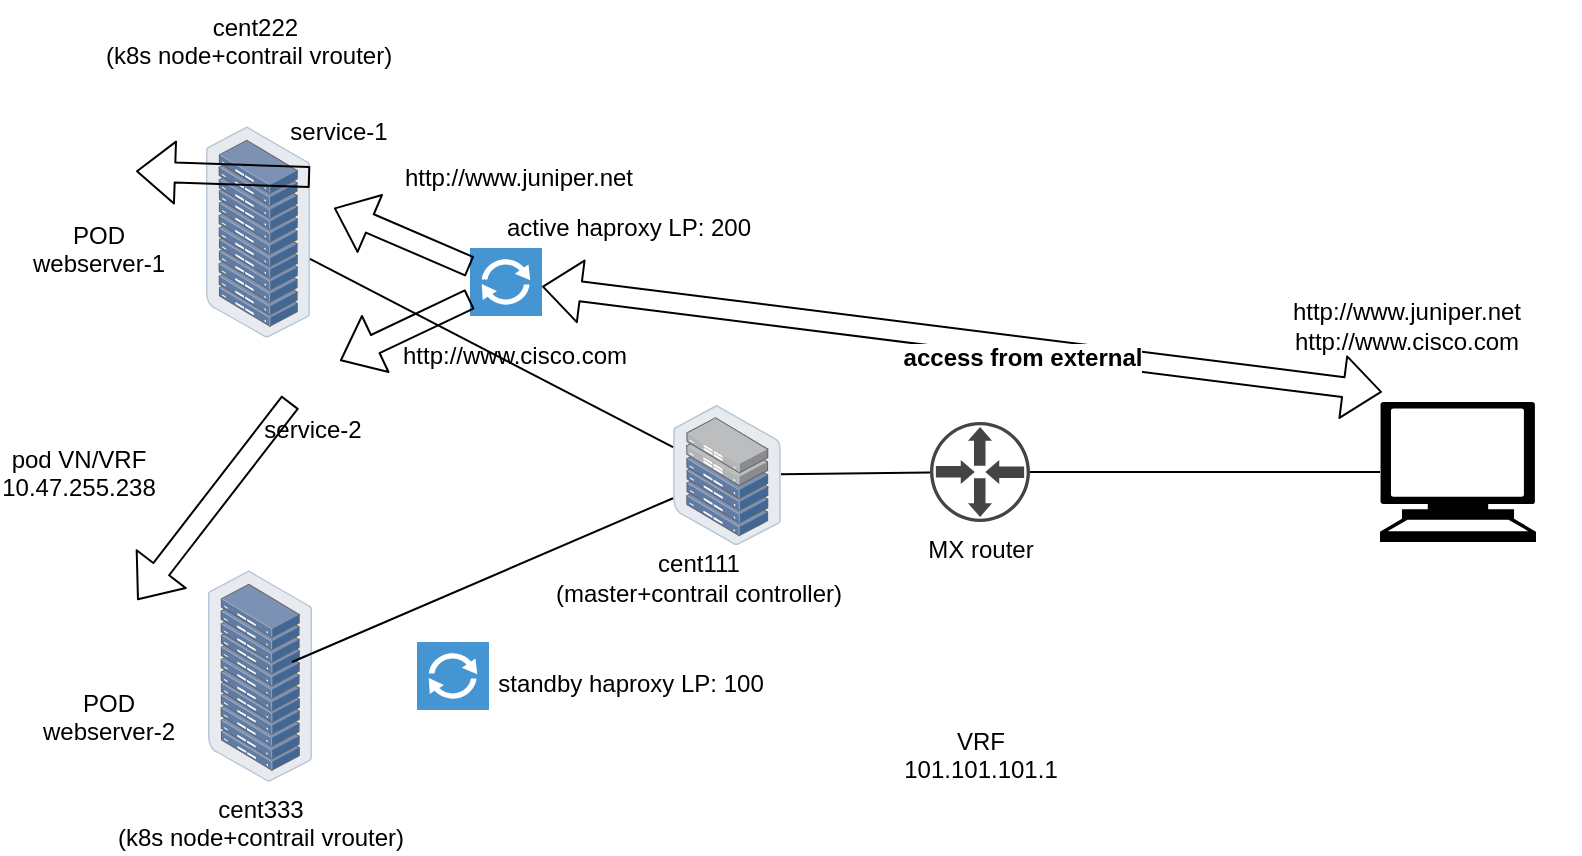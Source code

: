 <mxfile version="10.8.4" type="device"><diagram id="MEAX7VduMV3Xujvfp3zE" name="Page-1"><mxGraphModel dx="1394" dy="715" grid="0" gridSize="10" guides="1" tooltips="1" connect="1" arrows="1" fold="1" page="1" pageScale="1" pageWidth="850" pageHeight="1100" math="0" shadow="0"><root><mxCell id="0"/><mxCell id="1" parent="0"/><mxCell id="9k2xtpESZ65avn1hHL7i-1" value="" style="points=[];aspect=fixed;html=1;align=center;shadow=0;dashed=0;image;image=img/lib/allied_telesis/storage/Datacenter_Server_Rack.svg;labelPosition=center;verticalLabelPosition=top;verticalAlign=bottom;" parent="1" vertex="1"><mxGeometry x="163" y="222" width="52" height="106" as="geometry"/></mxCell><mxCell id="9k2xtpESZ65avn1hHL7i-2" value="MX router" style="pointerEvents=1;shadow=0;dashed=0;html=1;strokeColor=none;fillColor=#434445;aspect=fixed;labelPosition=center;verticalLabelPosition=bottom;verticalAlign=top;align=center;outlineConnect=0;shape=mxgraph.vvd.physical_upstream_router;" parent="1" vertex="1"><mxGeometry x="525" y="370" width="50" height="50" as="geometry"/></mxCell><mxCell id="9k2xtpESZ65avn1hHL7i-4" value="" style="shape=mxgraph.signs.tech.computer;html=1;fillColor=#000000;strokeColor=none;verticalLabelPosition=bottom;verticalAlign=top;align=center;" parent="1" vertex="1"><mxGeometry x="750" y="360" width="78" height="70" as="geometry"/></mxCell><mxCell id="9k2xtpESZ65avn1hHL7i-6" value="pod VN/VRF&lt;br&gt;10.47.255.238&lt;br&gt;" style="shape=image;html=1;verticalAlign=top;verticalLabelPosition=bottom;labelBackgroundColor=#ffffff;imageAspect=0;aspect=fixed;image=https://cdn1.iconfinder.com/data/icons/hawcons/32/699052-icon-62-document-table-128.png" parent="1" vertex="1"><mxGeometry x="70" y="317" width="58" height="58" as="geometry"/></mxCell><mxCell id="9k2xtpESZ65avn1hHL7i-8" value="VRF&lt;br&gt;101.101.101.1&lt;br&gt;" style="shape=image;html=1;verticalAlign=top;verticalLabelPosition=bottom;labelBackgroundColor=#ffffff;imageAspect=0;aspect=fixed;image=https://cdn2.iconfinder.com/data/icons/freecns-cumulus/16/519904-098_Spreadsheet-128.png" parent="1" vertex="1"><mxGeometry x="525" y="466" width="50" height="50" as="geometry"/></mxCell><mxCell id="9k2xtpESZ65avn1hHL7i-9" value="" style="points=[];aspect=fixed;html=1;align=center;shadow=0;dashed=0;image;image=img/lib/allied_telesis/storage/Datacenter_Server_Half_Rack_ToR.svg;" parent="1" vertex="1"><mxGeometry x="396.5" y="361.5" width="54" height="70" as="geometry"/></mxCell><mxCell id="9k2xtpESZ65avn1hHL7i-10" style="edgeStyle=none;rounded=0;orthogonalLoop=1;jettySize=auto;html=1;endArrow=none;endFill=0;" parent="1" source="9k2xtpESZ65avn1hHL7i-1" target="9k2xtpESZ65avn1hHL7i-9" edge="1"><mxGeometry relative="1" as="geometry"><mxPoint x="148" y="130.667" as="sourcePoint"/><mxPoint x="265.5" y="204.833" as="targetPoint"/></mxGeometry></mxCell><mxCell id="9k2xtpESZ65avn1hHL7i-11" style="edgeStyle=none;rounded=0;orthogonalLoop=1;jettySize=auto;html=1;endArrow=none;endFill=0;" parent="1" source="9k2xtpESZ65avn1hHL7i-9" target="9k2xtpESZ65avn1hHL7i-2" edge="1"><mxGeometry relative="1" as="geometry"><mxPoint x="211" y="407.222" as="sourcePoint"/><mxPoint x="333.5" y="408.269" as="targetPoint"/></mxGeometry></mxCell><mxCell id="9k2xtpESZ65avn1hHL7i-12" style="edgeStyle=none;rounded=0;orthogonalLoop=1;jettySize=auto;html=1;endArrow=none;endFill=0;entryX=0;entryY=0.5;entryDx=0;entryDy=0;entryPerimeter=0;" parent="1" source="9k2xtpESZ65avn1hHL7i-2" target="9k2xtpESZ65avn1hHL7i-4" edge="1"><mxGeometry relative="1" as="geometry"><mxPoint x="387.5" y="408.026" as="sourcePoint"/><mxPoint x="780" y="405" as="targetPoint"/></mxGeometry></mxCell><mxCell id="9k2xtpESZ65avn1hHL7i-18" value="service-1" style="shape=image;html=1;verticalAlign=bottom;verticalLabelPosition=top;labelBackgroundColor=#ffffff;imageAspect=0;aspect=fixed;image=https://cdn2.iconfinder.com/data/icons/whcompare-servers-web-hosting/50/dedicated-ip-address-128.png;labelPosition=center;align=center;" parent="1" vertex="1"><mxGeometry x="215" y="234" width="28" height="28" as="geometry"/></mxCell><mxCell id="9k2xtpESZ65avn1hHL7i-21" value="cent333&lt;br&gt;(k8s node+contrail vrouter)&lt;br&gt;" style="points=[];aspect=fixed;html=1;align=center;shadow=0;dashed=0;image;image=img/lib/allied_telesis/storage/Datacenter_Server_Rack.svg;" parent="1" vertex="1"><mxGeometry x="164" y="444" width="52" height="106" as="geometry"/></mxCell><mxCell id="9k2xtpESZ65avn1hHL7i-22" style="edgeStyle=none;rounded=0;orthogonalLoop=1;jettySize=auto;html=1;endArrow=none;endFill=0;exitX=0.808;exitY=0.434;exitDx=0;exitDy=0;exitPerimeter=0;" parent="1" source="9k2xtpESZ65avn1hHL7i-21" target="9k2xtpESZ65avn1hHL7i-9" edge="1"><mxGeometry relative="1" as="geometry"><mxPoint x="211" y="292.141" as="sourcePoint"/><mxPoint x="360.5" y="390.7" as="targetPoint"/></mxGeometry></mxCell><mxCell id="9k2xtpESZ65avn1hHL7i-23" value="" style="shape=flexArrow;endArrow=classic;startArrow=classic;html=1;entryX=0.007;entryY=0.007;entryDx=0;entryDy=0;entryPerimeter=0;" parent="1" edge="1" source="e__MUlLGBvlA4DhL3gng-3"><mxGeometry width="50" height="50" relative="1" as="geometry"><mxPoint x="264" y="202" as="sourcePoint"/><mxPoint x="751" y="355" as="targetPoint"/><Array as="points"/></mxGeometry></mxCell><mxCell id="9k2xtpESZ65avn1hHL7i-32" value="&lt;b&gt;access from external&lt;/b&gt;" style="text;html=1;resizable=0;points=[];align=center;verticalAlign=middle;labelBackgroundColor=#ffffff;" parent="9k2xtpESZ65avn1hHL7i-23" vertex="1" connectable="0"><mxGeometry x="0.032" relative="1" as="geometry"><mxPoint x="23" y="8" as="offset"/></mxGeometry></mxCell><mxCell id="9k2xtpESZ65avn1hHL7i-24" value="POD&lt;br&gt;webserver-1" style="shape=image;html=1;verticalAlign=top;verticalLabelPosition=bottom;labelBackgroundColor=#ffffff;imageAspect=0;aspect=fixed;image=https://cdn3.iconfinder.com/data/icons/social-media-2169/24/social_media_social_media_logo_docker-128.png" parent="1" vertex="1"><mxGeometry x="90" y="225" width="38" height="38" as="geometry"/></mxCell><mxCell id="9k2xtpESZ65avn1hHL7i-29" value="POD&lt;br&gt;webserver-2&lt;br&gt;" style="shape=image;html=1;verticalAlign=top;verticalLabelPosition=bottom;labelBackgroundColor=#ffffff;imageAspect=0;aspect=fixed;image=https://cdn3.iconfinder.com/data/icons/social-media-2169/24/social_media_social_media_logo_docker-128.png" parent="1" vertex="1"><mxGeometry x="95" y="459" width="38" height="38" as="geometry"/></mxCell><mxCell id="9k2xtpESZ65avn1hHL7i-35" value="cent111&lt;br&gt;(master+contrail controller)&lt;br&gt;" style="text;html=1;strokeColor=none;fillColor=none;align=center;verticalAlign=middle;whiteSpace=wrap;rounded=0;" parent="1" vertex="1"><mxGeometry x="299" y="437.5" width="221" height="20" as="geometry"/></mxCell><mxCell id="9k2xtpESZ65avn1hHL7i-37" value="http://www.juniper.net&lt;br&gt;http://www.cisco.com&lt;br&gt;" style="text;html=1;strokeColor=none;fillColor=none;align=center;verticalAlign=middle;whiteSpace=wrap;rounded=0;" parent="1" vertex="1"><mxGeometry x="677" y="312" width="173" height="20" as="geometry"/></mxCell><mxCell id="e__MUlLGBvlA4DhL3gng-1" value="active haproxy LP: 200&lt;br&gt;" style="text;html=1;strokeColor=none;fillColor=none;align=center;verticalAlign=middle;whiteSpace=wrap;rounded=0;" vertex="1" parent="1"><mxGeometry x="299" y="263" width="151" height="20" as="geometry"/></mxCell><mxCell id="e__MUlLGBvlA4DhL3gng-2" value="standby haproxy LP: 100&lt;br&gt;" style="text;html=1;strokeColor=none;fillColor=none;align=center;verticalAlign=middle;whiteSpace=wrap;rounded=0;" vertex="1" parent="1"><mxGeometry x="286" y="491" width="179" height="20" as="geometry"/></mxCell><mxCell id="e__MUlLGBvlA4DhL3gng-3" value="" style="pointerEvents=1;shadow=0;dashed=0;html=1;strokeColor=none;fillColor=#4495D1;labelPosition=center;verticalLabelPosition=bottom;verticalAlign=top;align=center;outlineConnect=0;shape=mxgraph.veeam.2d.proxy;" vertex="1" parent="1"><mxGeometry x="295" y="283" width="36" height="34" as="geometry"/></mxCell><mxCell id="e__MUlLGBvlA4DhL3gng-4" value="" style="pointerEvents=1;shadow=0;dashed=0;html=1;strokeColor=none;fillColor=#4495D1;labelPosition=center;verticalLabelPosition=bottom;verticalAlign=top;align=center;outlineConnect=0;shape=mxgraph.veeam.2d.proxy;" vertex="1" parent="1"><mxGeometry x="268.5" y="480" width="36" height="34" as="geometry"/></mxCell><mxCell id="e__MUlLGBvlA4DhL3gng-5" value="" style="shape=flexArrow;endArrow=classic;html=1;" edge="1" parent="1" source="e__MUlLGBvlA4DhL3gng-3" target="e__MUlLGBvlA4DhL3gng-14"><mxGeometry width="50" height="50" relative="1" as="geometry"><mxPoint x="71" y="654" as="sourcePoint"/><mxPoint x="243" y="454" as="targetPoint"/></mxGeometry></mxCell><mxCell id="e__MUlLGBvlA4DhL3gng-6" value="" style="shape=flexArrow;endArrow=classic;html=1;" edge="1" parent="1" source="e__MUlLGBvlA4DhL3gng-3"><mxGeometry width="50" height="50" relative="1" as="geometry"><mxPoint x="325" y="632" as="sourcePoint"/><mxPoint x="227" y="263" as="targetPoint"/></mxGeometry></mxCell><mxCell id="e__MUlLGBvlA4DhL3gng-10" value="http://www.juniper.net&lt;br&gt;" style="text;html=1;strokeColor=none;fillColor=none;align=center;verticalAlign=middle;whiteSpace=wrap;rounded=0;" vertex="1" parent="1"><mxGeometry x="241.5" y="238" width="155" height="20" as="geometry"/></mxCell><mxCell id="e__MUlLGBvlA4DhL3gng-13" value="" style="shape=flexArrow;endArrow=classic;html=1;" edge="1" parent="1" source="9k2xtpESZ65avn1hHL7i-18" target="9k2xtpESZ65avn1hHL7i-24"><mxGeometry width="50" height="50" relative="1" as="geometry"><mxPoint x="291" y="189" as="sourcePoint"/><mxPoint x="178" y="194" as="targetPoint"/></mxGeometry></mxCell><mxCell id="e__MUlLGBvlA4DhL3gng-14" value="service-2" style="shape=image;html=1;verticalAlign=top;verticalLabelPosition=bottom;labelBackgroundColor=#ffffff;imageAspect=0;aspect=fixed;image=https://cdn2.iconfinder.com/data/icons/whcompare-servers-web-hosting/50/dedicated-ip-address-128.png;labelPosition=center;align=center;" vertex="1" parent="1"><mxGeometry x="202" y="332" width="28" height="28" as="geometry"/></mxCell><mxCell id="e__MUlLGBvlA4DhL3gng-15" value="" style="shape=flexArrow;endArrow=classic;html=1;" edge="1" parent="1" source="e__MUlLGBvlA4DhL3gng-14" target="9k2xtpESZ65avn1hHL7i-29"><mxGeometry width="50" height="50" relative="1" as="geometry"><mxPoint x="61" y="654" as="sourcePoint"/><mxPoint x="111" y="604" as="targetPoint"/></mxGeometry></mxCell><mxCell id="e__MUlLGBvlA4DhL3gng-16" value="http://www.cisco.com&lt;br&gt;" style="text;html=1;strokeColor=none;fillColor=none;align=center;verticalAlign=middle;whiteSpace=wrap;rounded=0;" vertex="1" parent="1"><mxGeometry x="239.5" y="327" width="155" height="20" as="geometry"/></mxCell><mxCell id="e__MUlLGBvlA4DhL3gng-19" value="&amp;nbsp; &amp;nbsp; &amp;nbsp; &amp;nbsp; &amp;nbsp; &amp;nbsp; &amp;nbsp; &amp;nbsp; cent222&lt;br&gt;(k8s node+contrail vrouter)" style="text;html=1;" vertex="1" parent="1"><mxGeometry x="111" y="159" width="206" height="28" as="geometry"/></mxCell></root></mxGraphModel></diagram></mxfile>